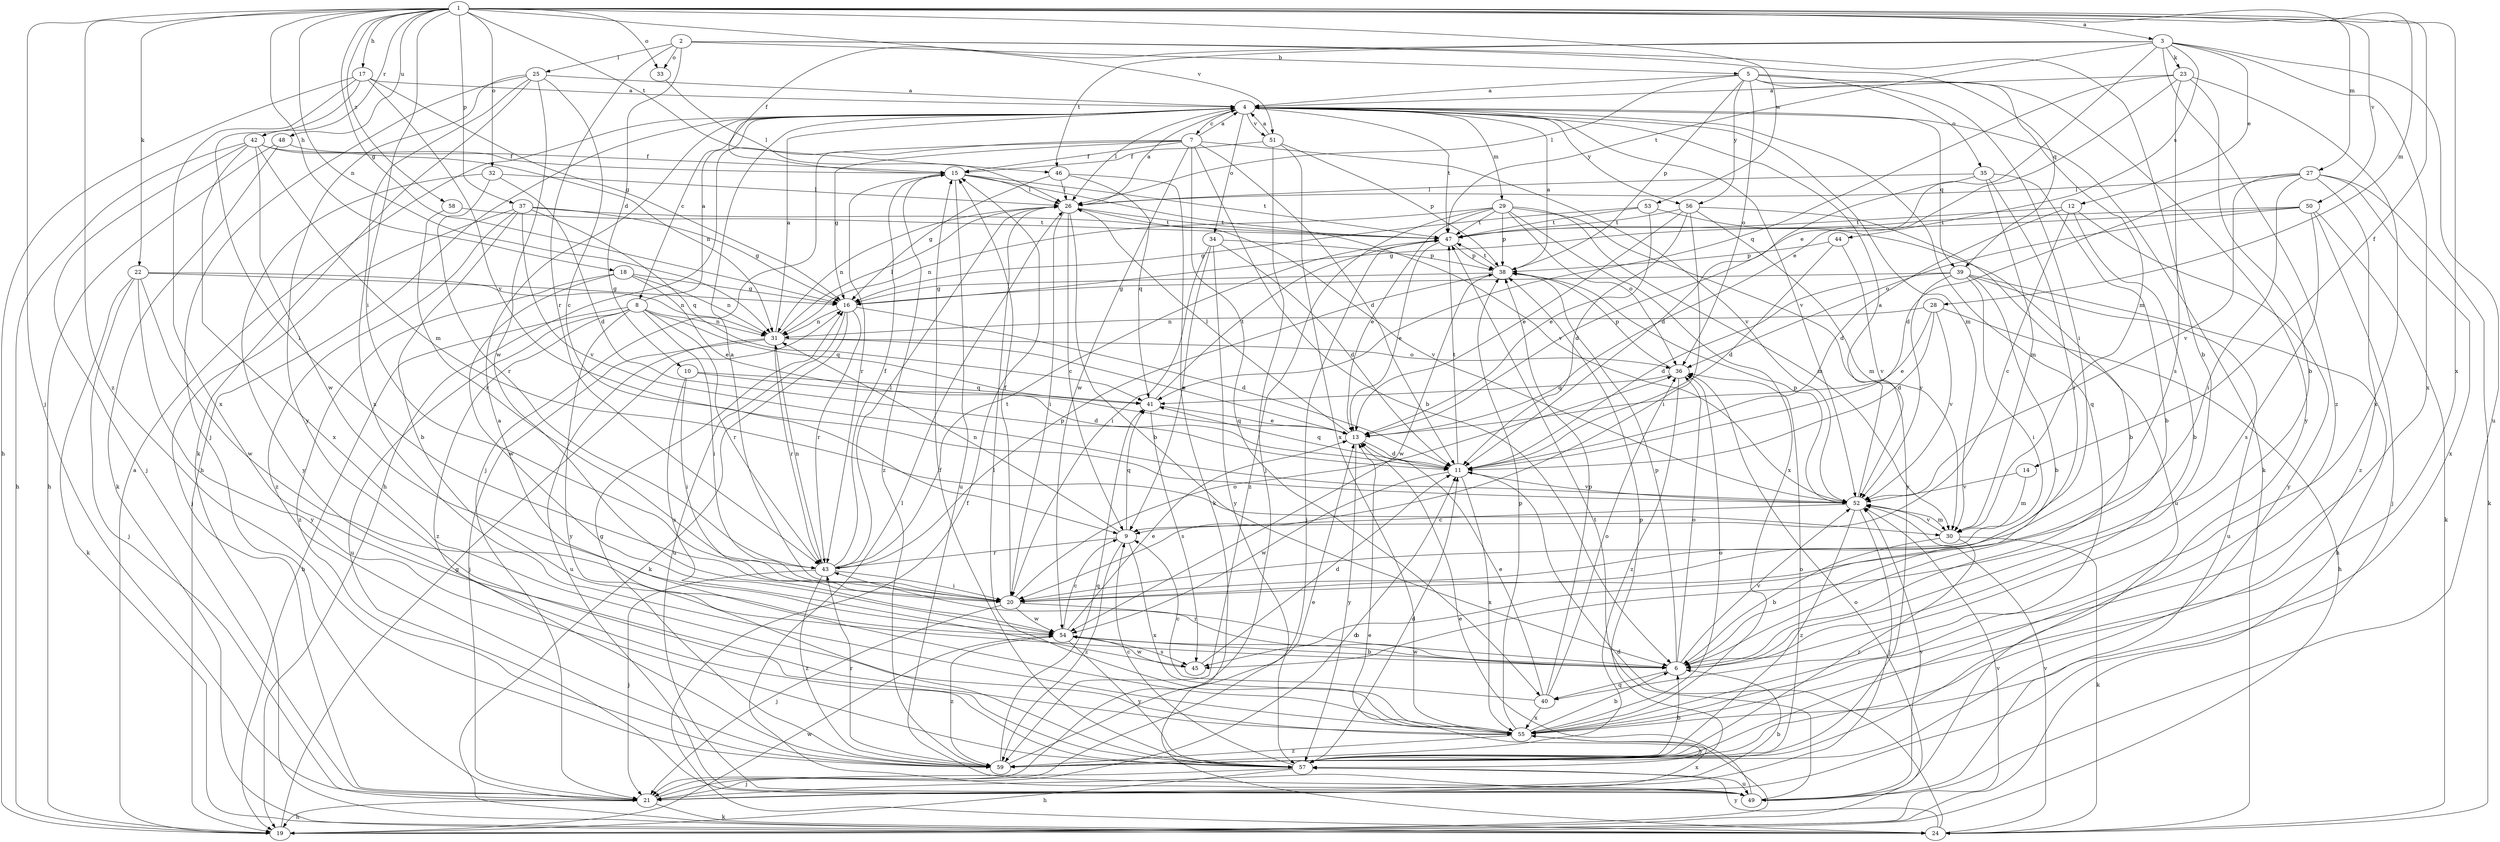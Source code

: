 strict digraph  {
	1 -> 3 [label=a];
	5 -> 4 [label=a];
	7 -> 4 [label=a];
	8 -> 4 [label=a];
	17 -> 4 [label=a];
	19 -> 4 [label=a];
	20 -> 4 [label=a];
	23 -> 4 [label=a];
	25 -> 4 [label=a];
	26 -> 4 [label=a];
	31 -> 4 [label=a];
	38 -> 4 [label=a];
	51 -> 4 [label=a];
	52 -> 4 [label=a];
	55 -> 4 [label=a];
	2 -> 5 [label=b];
	2 -> 6 [label=b];
	7 -> 6 [label=b];
	12 -> 6 [label=b];
	20 -> 6 [label=b];
	21 -> 6 [label=b];
	23 -> 6 [label=b];
	26 -> 6 [label=b];
	30 -> 6 [label=b];
	35 -> 6 [label=b];
	37 -> 6 [label=b];
	39 -> 6 [label=b];
	53 -> 6 [label=b];
	54 -> 6 [label=b];
	55 -> 6 [label=b];
	59 -> 6 [label=b];
	4 -> 7 [label=c];
	4 -> 8 [label=c];
	12 -> 9 [label=c];
	25 -> 9 [label=c];
	26 -> 9 [label=c];
	34 -> 9 [label=c];
	40 -> 9 [label=c];
	52 -> 9 [label=c];
	54 -> 9 [label=c];
	57 -> 9 [label=c];
	2 -> 10 [label=d];
	7 -> 11 [label=d];
	10 -> 11 [label=d];
	12 -> 11 [label=d];
	13 -> 11 [label=d];
	16 -> 11 [label=d];
	21 -> 11 [label=d];
	24 -> 11 [label=d];
	27 -> 11 [label=d];
	28 -> 11 [label=d];
	32 -> 11 [label=d];
	34 -> 11 [label=d];
	35 -> 11 [label=d];
	39 -> 11 [label=d];
	44 -> 11 [label=d];
	45 -> 11 [label=d];
	56 -> 11 [label=d];
	57 -> 11 [label=d];
	3 -> 12 [label=e];
	3 -> 13 [label=e];
	18 -> 13 [label=e];
	19 -> 13 [label=e];
	23 -> 13 [label=e];
	28 -> 13 [label=e];
	29 -> 13 [label=e];
	31 -> 13 [label=e];
	40 -> 13 [label=e];
	41 -> 13 [label=e];
	47 -> 13 [label=e];
	49 -> 13 [label=e];
	53 -> 13 [label=e];
	54 -> 13 [label=e];
	56 -> 13 [label=e];
	59 -> 13 [label=e];
	1 -> 14 [label=f];
	3 -> 15 [label=f];
	7 -> 15 [label=f];
	20 -> 15 [label=f];
	24 -> 15 [label=f];
	42 -> 15 [label=f];
	43 -> 15 [label=f];
	48 -> 15 [label=f];
	51 -> 15 [label=f];
	57 -> 15 [label=f];
	1 -> 16 [label=g];
	7 -> 16 [label=g];
	17 -> 16 [label=g];
	18 -> 16 [label=g];
	19 -> 16 [label=g];
	22 -> 16 [label=g];
	37 -> 16 [label=g];
	38 -> 16 [label=g];
	39 -> 16 [label=g];
	46 -> 16 [label=g];
	50 -> 16 [label=g];
	53 -> 16 [label=g];
	59 -> 16 [label=g];
	1 -> 17 [label=h];
	1 -> 18 [label=h];
	4 -> 19 [label=h];
	7 -> 19 [label=h];
	8 -> 19 [label=h];
	17 -> 19 [label=h];
	21 -> 19 [label=h];
	28 -> 19 [label=h];
	39 -> 19 [label=h];
	42 -> 19 [label=h];
	48 -> 19 [label=h];
	57 -> 19 [label=h];
	1 -> 20 [label=i];
	5 -> 20 [label=i];
	8 -> 20 [label=i];
	10 -> 20 [label=i];
	17 -> 20 [label=i];
	26 -> 20 [label=i];
	27 -> 20 [label=i];
	34 -> 20 [label=i];
	35 -> 20 [label=i];
	39 -> 20 [label=i];
	43 -> 20 [label=i];
	56 -> 20 [label=i];
	1 -> 21 [label=j];
	7 -> 21 [label=j];
	20 -> 21 [label=j];
	22 -> 21 [label=j];
	25 -> 21 [label=j];
	31 -> 21 [label=j];
	37 -> 21 [label=j];
	42 -> 21 [label=j];
	43 -> 21 [label=j];
	47 -> 21 [label=j];
	50 -> 21 [label=j];
	51 -> 21 [label=j];
	52 -> 21 [label=j];
	57 -> 21 [label=j];
	1 -> 22 [label=k];
	3 -> 23 [label=k];
	4 -> 24 [label=k];
	16 -> 24 [label=k];
	21 -> 24 [label=k];
	22 -> 24 [label=k];
	25 -> 24 [label=k];
	27 -> 24 [label=k];
	30 -> 24 [label=k];
	46 -> 24 [label=k];
	48 -> 24 [label=k];
	50 -> 24 [label=k];
	2 -> 25 [label=l];
	4 -> 26 [label=l];
	5 -> 26 [label=l];
	13 -> 26 [label=l];
	15 -> 26 [label=l];
	27 -> 26 [label=l];
	31 -> 26 [label=l];
	32 -> 26 [label=l];
	33 -> 26 [label=l];
	35 -> 26 [label=l];
	43 -> 26 [label=l];
	46 -> 26 [label=l];
	49 -> 26 [label=l];
	55 -> 26 [label=l];
	1 -> 27 [label=m];
	1 -> 28 [label=m];
	4 -> 29 [label=m];
	4 -> 30 [label=m];
	5 -> 30 [label=m];
	14 -> 30 [label=m];
	29 -> 30 [label=m];
	35 -> 30 [label=m];
	42 -> 30 [label=m];
	52 -> 30 [label=m];
	56 -> 30 [label=m];
	1 -> 31 [label=n];
	8 -> 31 [label=n];
	9 -> 31 [label=n];
	16 -> 31 [label=n];
	18 -> 31 [label=n];
	22 -> 31 [label=n];
	26 -> 31 [label=n];
	28 -> 31 [label=n];
	29 -> 31 [label=n];
	42 -> 31 [label=n];
	43 -> 31 [label=n];
	1 -> 32 [label=o];
	1 -> 33 [label=o];
	2 -> 33 [label=o];
	4 -> 34 [label=o];
	5 -> 35 [label=o];
	5 -> 36 [label=o];
	6 -> 36 [label=o];
	19 -> 36 [label=o];
	20 -> 36 [label=o];
	29 -> 36 [label=o];
	31 -> 36 [label=o];
	40 -> 36 [label=o];
	50 -> 36 [label=o];
	55 -> 36 [label=o];
	57 -> 36 [label=o];
	1 -> 37 [label=p];
	5 -> 38 [label=p];
	6 -> 38 [label=p];
	29 -> 38 [label=p];
	34 -> 38 [label=p];
	36 -> 38 [label=p];
	40 -> 38 [label=p];
	43 -> 38 [label=p];
	44 -> 38 [label=p];
	47 -> 38 [label=p];
	51 -> 38 [label=p];
	52 -> 38 [label=p];
	55 -> 38 [label=p];
	57 -> 38 [label=p];
	2 -> 39 [label=q];
	4 -> 39 [label=q];
	4 -> 40 [label=q];
	6 -> 40 [label=q];
	7 -> 40 [label=q];
	8 -> 41 [label=q];
	9 -> 41 [label=q];
	10 -> 41 [label=q];
	11 -> 41 [label=q];
	23 -> 41 [label=q];
	36 -> 41 [label=q];
	37 -> 41 [label=q];
	46 -> 41 [label=q];
	59 -> 41 [label=q];
	1 -> 42 [label=r];
	2 -> 43 [label=r];
	6 -> 43 [label=r];
	8 -> 43 [label=r];
	9 -> 43 [label=r];
	15 -> 43 [label=r];
	16 -> 43 [label=r];
	31 -> 43 [label=r];
	32 -> 43 [label=r];
	58 -> 43 [label=r];
	59 -> 43 [label=r];
	3 -> 44 [label=s];
	10 -> 45 [label=s];
	23 -> 45 [label=s];
	41 -> 45 [label=s];
	50 -> 45 [label=s];
	54 -> 45 [label=s];
	1 -> 46 [label=t];
	3 -> 46 [label=t];
	3 -> 47 [label=t];
	4 -> 47 [label=t];
	11 -> 47 [label=t];
	12 -> 47 [label=t];
	15 -> 47 [label=t];
	26 -> 47 [label=t];
	29 -> 47 [label=t];
	37 -> 47 [label=t];
	38 -> 47 [label=t];
	41 -> 47 [label=t];
	43 -> 47 [label=t];
	49 -> 47 [label=t];
	50 -> 47 [label=t];
	53 -> 47 [label=t];
	56 -> 47 [label=t];
	58 -> 47 [label=t];
	1 -> 48 [label=u];
	3 -> 49 [label=u];
	8 -> 49 [label=u];
	15 -> 49 [label=u];
	16 -> 49 [label=u];
	31 -> 49 [label=u];
	39 -> 49 [label=u];
	56 -> 49 [label=u];
	57 -> 49 [label=u];
	1 -> 50 [label=v];
	1 -> 51 [label=v];
	4 -> 51 [label=v];
	4 -> 52 [label=v];
	6 -> 52 [label=v];
	7 -> 52 [label=v];
	11 -> 52 [label=v];
	14 -> 52 [label=v];
	15 -> 52 [label=v];
	17 -> 52 [label=v];
	19 -> 52 [label=v];
	24 -> 52 [label=v];
	26 -> 52 [label=v];
	27 -> 52 [label=v];
	28 -> 52 [label=v];
	30 -> 52 [label=v];
	37 -> 52 [label=v];
	39 -> 52 [label=v];
	44 -> 52 [label=v];
	49 -> 52 [label=v];
	1 -> 53 [label=w];
	6 -> 54 [label=w];
	7 -> 54 [label=w];
	11 -> 54 [label=w];
	18 -> 54 [label=w];
	19 -> 54 [label=w];
	20 -> 54 [label=w];
	22 -> 54 [label=w];
	25 -> 54 [label=w];
	38 -> 54 [label=w];
	42 -> 54 [label=w];
	45 -> 54 [label=w];
	1 -> 55 [label=x];
	3 -> 55 [label=x];
	9 -> 55 [label=x];
	11 -> 55 [label=x];
	17 -> 55 [label=x];
	21 -> 55 [label=x];
	23 -> 55 [label=x];
	25 -> 55 [label=x];
	27 -> 55 [label=x];
	29 -> 55 [label=x];
	40 -> 55 [label=x];
	42 -> 55 [label=x];
	51 -> 55 [label=x];
	4 -> 56 [label=y];
	5 -> 56 [label=y];
	5 -> 57 [label=y];
	8 -> 57 [label=y];
	12 -> 57 [label=y];
	13 -> 57 [label=y];
	22 -> 57 [label=y];
	24 -> 57 [label=y];
	25 -> 57 [label=y];
	29 -> 57 [label=y];
	32 -> 57 [label=y];
	34 -> 57 [label=y];
	54 -> 57 [label=y];
	55 -> 57 [label=y];
	1 -> 58 [label=z];
	1 -> 59 [label=z];
	3 -> 59 [label=z];
	8 -> 59 [label=z];
	9 -> 59 [label=z];
	15 -> 59 [label=z];
	18 -> 59 [label=z];
	27 -> 59 [label=z];
	29 -> 59 [label=z];
	30 -> 59 [label=z];
	36 -> 59 [label=z];
	37 -> 59 [label=z];
	43 -> 59 [label=z];
	52 -> 59 [label=z];
	54 -> 59 [label=z];
	55 -> 59 [label=z];
}

